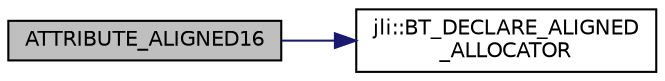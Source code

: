 digraph "ATTRIBUTE_ALIGNED16"
{
  edge [fontname="Helvetica",fontsize="10",labelfontname="Helvetica",labelfontsize="10"];
  node [fontname="Helvetica",fontsize="10",shape=record];
  rankdir="LR";
  Node1 [label="ATTRIBUTE_ALIGNED16",height=0.2,width=0.4,color="black", fillcolor="grey75", style="filled", fontcolor="black"];
  Node1 -> Node2 [color="midnightblue",fontsize="10",style="solid",fontname="Helvetica"];
  Node2 [label="jli::BT_DECLARE_ALIGNED\l_ALLOCATOR",height=0.2,width=0.4,color="black", fillcolor="white", style="filled",URL="$namespacejli.html#a570a0b81268f888f69ad4c8b7fe6edae"];
}
